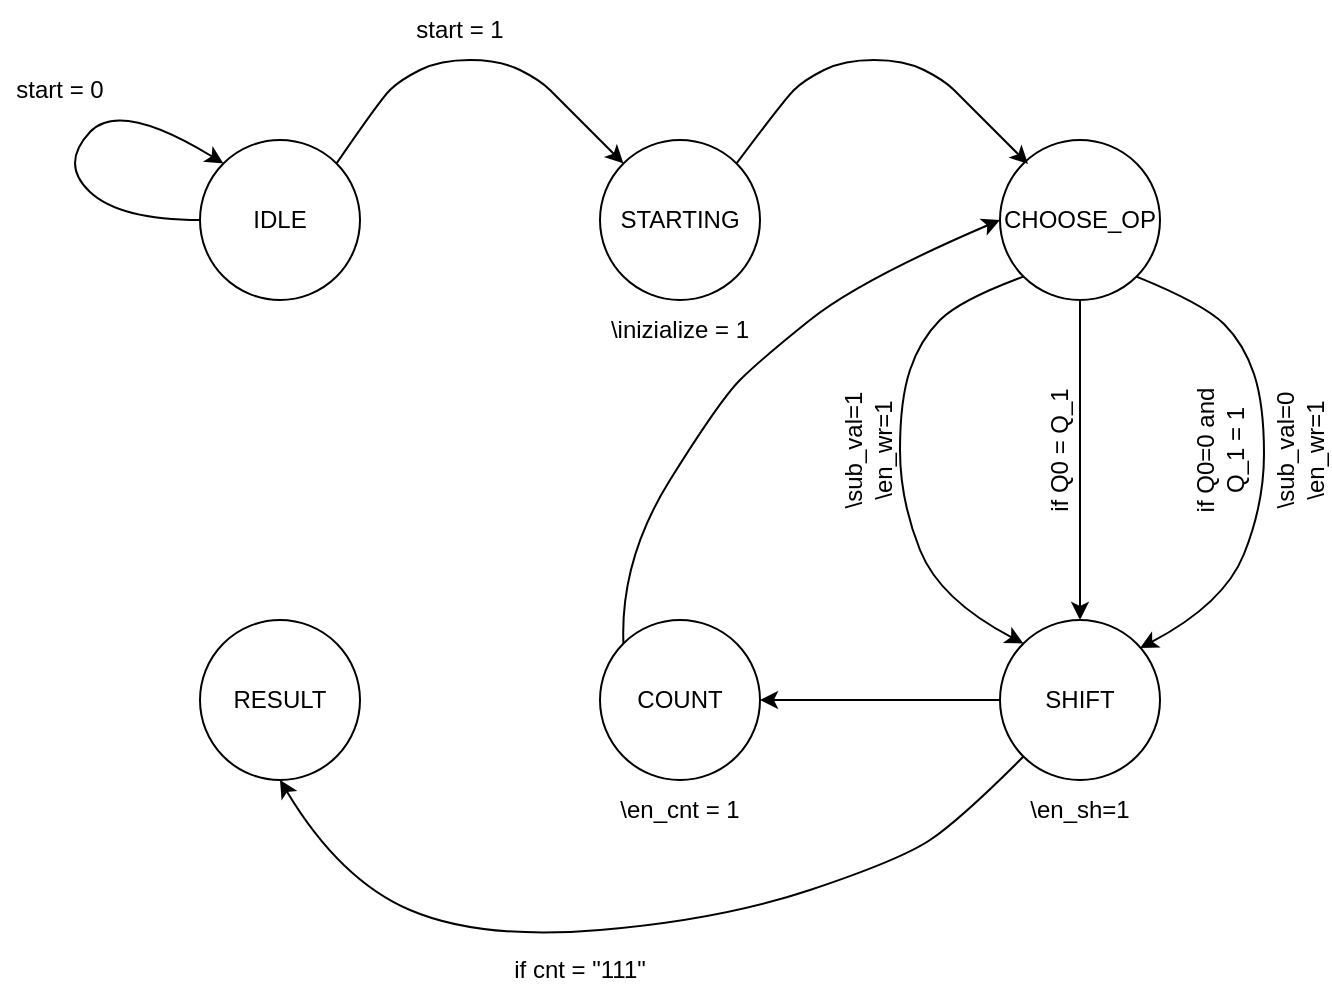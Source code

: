 <mxfile version="24.7.17">
  <diagram name="Pagina-1" id="RHqBtzNyWHxz7CpGyCgr">
    <mxGraphModel dx="1866" dy="1353" grid="1" gridSize="10" guides="1" tooltips="1" connect="1" arrows="1" fold="1" page="1" pageScale="1" pageWidth="827" pageHeight="1169" math="0" shadow="0">
      <root>
        <mxCell id="0" />
        <mxCell id="1" parent="0" />
        <mxCell id="SAJ4KtKkwH3J1SIO2Fwb-3" value="IDLE" style="ellipse;whiteSpace=wrap;html=1;aspect=fixed;" vertex="1" parent="1">
          <mxGeometry x="120" y="400" width="80" height="80" as="geometry" />
        </mxCell>
        <mxCell id="SAJ4KtKkwH3J1SIO2Fwb-4" value="STARTING" style="ellipse;whiteSpace=wrap;html=1;aspect=fixed;" vertex="1" parent="1">
          <mxGeometry x="320" y="400" width="80" height="80" as="geometry" />
        </mxCell>
        <mxCell id="SAJ4KtKkwH3J1SIO2Fwb-5" value="CHOOSE_OP" style="ellipse;whiteSpace=wrap;html=1;aspect=fixed;" vertex="1" parent="1">
          <mxGeometry x="520" y="400" width="80" height="80" as="geometry" />
        </mxCell>
        <mxCell id="SAJ4KtKkwH3J1SIO2Fwb-6" value="" style="curved=1;endArrow=classic;html=1;rounded=0;exitX=0;exitY=0.5;exitDx=0;exitDy=0;entryX=0;entryY=0;entryDx=0;entryDy=0;" edge="1" parent="1" source="SAJ4KtKkwH3J1SIO2Fwb-3" target="SAJ4KtKkwH3J1SIO2Fwb-3">
          <mxGeometry width="50" height="50" relative="1" as="geometry">
            <mxPoint x="480" y="530" as="sourcePoint" />
            <mxPoint x="530" y="480" as="targetPoint" />
            <Array as="points">
              <mxPoint x="80" y="440" />
              <mxPoint x="50" y="412" />
              <mxPoint x="80" y="380" />
            </Array>
          </mxGeometry>
        </mxCell>
        <mxCell id="SAJ4KtKkwH3J1SIO2Fwb-7" value="start = 0" style="text;html=1;align=center;verticalAlign=middle;whiteSpace=wrap;rounded=0;" vertex="1" parent="1">
          <mxGeometry x="20" y="360" width="60" height="30" as="geometry" />
        </mxCell>
        <mxCell id="SAJ4KtKkwH3J1SIO2Fwb-10" value="" style="curved=1;endArrow=classic;html=1;rounded=0;entryX=0;entryY=0;entryDx=0;entryDy=0;exitX=1;exitY=0;exitDx=0;exitDy=0;" edge="1" parent="1" source="SAJ4KtKkwH3J1SIO2Fwb-3" target="SAJ4KtKkwH3J1SIO2Fwb-4">
          <mxGeometry width="50" height="50" relative="1" as="geometry">
            <mxPoint x="280" y="430" as="sourcePoint" />
            <mxPoint x="330" y="380" as="targetPoint" />
            <Array as="points">
              <mxPoint x="210" y="380" />
              <mxPoint x="220" y="370" />
              <mxPoint x="240" y="360" />
              <mxPoint x="270" y="360" />
              <mxPoint x="290" y="370" />
              <mxPoint x="300" y="380" />
            </Array>
          </mxGeometry>
        </mxCell>
        <mxCell id="SAJ4KtKkwH3J1SIO2Fwb-11" value="start = 1" style="text;html=1;align=center;verticalAlign=middle;whiteSpace=wrap;rounded=0;" vertex="1" parent="1">
          <mxGeometry x="220" y="330" width="60" height="30" as="geometry" />
        </mxCell>
        <mxCell id="SAJ4KtKkwH3J1SIO2Fwb-12" value="" style="curved=1;endArrow=classic;html=1;rounded=0;entryX=0;entryY=0;entryDx=0;entryDy=0;exitX=1;exitY=0;exitDx=0;exitDy=0;" edge="1" parent="1" source="SAJ4KtKkwH3J1SIO2Fwb-4">
          <mxGeometry width="50" height="50" relative="1" as="geometry">
            <mxPoint x="390" y="410" as="sourcePoint" />
            <mxPoint x="534" y="412" as="targetPoint" />
            <Array as="points">
              <mxPoint x="412" y="380" />
              <mxPoint x="422" y="370" />
              <mxPoint x="442" y="360" />
              <mxPoint x="472" y="360" />
              <mxPoint x="492" y="370" />
              <mxPoint x="502" y="380" />
            </Array>
          </mxGeometry>
        </mxCell>
        <mxCell id="SAJ4KtKkwH3J1SIO2Fwb-13" value="\inizialize = 1" style="text;html=1;align=center;verticalAlign=middle;whiteSpace=wrap;rounded=0;" vertex="1" parent="1">
          <mxGeometry x="320" y="480" width="80" height="30" as="geometry" />
        </mxCell>
        <mxCell id="SAJ4KtKkwH3J1SIO2Fwb-14" value="SHIFT" style="ellipse;whiteSpace=wrap;html=1;aspect=fixed;" vertex="1" parent="1">
          <mxGeometry x="520" y="640" width="80" height="80" as="geometry" />
        </mxCell>
        <mxCell id="SAJ4KtKkwH3J1SIO2Fwb-15" value="" style="endArrow=classic;html=1;rounded=0;exitX=0.5;exitY=1;exitDx=0;exitDy=0;entryX=0.5;entryY=0;entryDx=0;entryDy=0;" edge="1" parent="1" source="SAJ4KtKkwH3J1SIO2Fwb-5" target="SAJ4KtKkwH3J1SIO2Fwb-14">
          <mxGeometry width="50" height="50" relative="1" as="geometry">
            <mxPoint x="360" y="640" as="sourcePoint" />
            <mxPoint x="410" y="590" as="targetPoint" />
          </mxGeometry>
        </mxCell>
        <mxCell id="SAJ4KtKkwH3J1SIO2Fwb-16" value="" style="curved=1;endArrow=classic;html=1;rounded=0;entryX=0;entryY=0;entryDx=0;entryDy=0;exitX=0;exitY=1;exitDx=0;exitDy=0;" edge="1" parent="1" source="SAJ4KtKkwH3J1SIO2Fwb-5" target="SAJ4KtKkwH3J1SIO2Fwb-14">
          <mxGeometry width="50" height="50" relative="1" as="geometry">
            <mxPoint x="500" y="550" as="sourcePoint" />
            <mxPoint x="531.716" y="661.716" as="targetPoint" />
            <Array as="points">
              <mxPoint x="500" y="480" />
              <mxPoint x="480" y="500" />
              <mxPoint x="470" y="530" />
              <mxPoint x="470" y="580" />
              <mxPoint x="490" y="630" />
            </Array>
          </mxGeometry>
        </mxCell>
        <mxCell id="SAJ4KtKkwH3J1SIO2Fwb-17" value="" style="curved=1;endArrow=classic;html=1;rounded=0;entryX=0;entryY=0;entryDx=0;entryDy=0;exitX=1;exitY=1;exitDx=0;exitDy=0;" edge="1" parent="1" source="SAJ4KtKkwH3J1SIO2Fwb-5">
          <mxGeometry width="50" height="50" relative="1" as="geometry">
            <mxPoint x="610" y="490" as="sourcePoint" />
            <mxPoint x="590" y="654" as="targetPoint" />
            <Array as="points">
              <mxPoint x="622" y="482" />
              <mxPoint x="642" y="502" />
              <mxPoint x="652" y="532" />
              <mxPoint x="652" y="582" />
              <mxPoint x="632" y="632" />
            </Array>
          </mxGeometry>
        </mxCell>
        <mxCell id="SAJ4KtKkwH3J1SIO2Fwb-18" value="if Q0 = Q_1" style="text;html=1;align=center;verticalAlign=middle;whiteSpace=wrap;rounded=0;rotation=-90;" vertex="1" parent="1">
          <mxGeometry x="510" y="540" width="80" height="30" as="geometry" />
        </mxCell>
        <mxCell id="SAJ4KtKkwH3J1SIO2Fwb-19" value="if cnt = &quot;111&quot;" style="text;html=1;align=center;verticalAlign=middle;whiteSpace=wrap;rounded=0;rotation=0;" vertex="1" parent="1">
          <mxGeometry x="270" y="800" width="80" height="30" as="geometry" />
        </mxCell>
        <mxCell id="SAJ4KtKkwH3J1SIO2Fwb-20" value="if Q0=0 and Q_1 = 1" style="text;html=1;align=center;verticalAlign=middle;whiteSpace=wrap;rounded=0;rotation=-90;" vertex="1" parent="1">
          <mxGeometry x="590" y="540" width="80" height="30" as="geometry" />
        </mxCell>
        <mxCell id="SAJ4KtKkwH3J1SIO2Fwb-21" value="\sub_val=1&lt;div&gt;\en_wr=1&lt;/div&gt;" style="text;html=1;align=center;verticalAlign=middle;whiteSpace=wrap;rounded=0;rotation=-90;" vertex="1" parent="1">
          <mxGeometry x="414" y="540" width="80" height="30" as="geometry" />
        </mxCell>
        <mxCell id="SAJ4KtKkwH3J1SIO2Fwb-22" value="\sub_val=0&lt;div&gt;\en_wr=1&lt;/div&gt;" style="text;html=1;align=center;verticalAlign=middle;whiteSpace=wrap;rounded=0;rotation=-90;" vertex="1" parent="1">
          <mxGeometry x="630" y="540" width="80" height="30" as="geometry" />
        </mxCell>
        <mxCell id="SAJ4KtKkwH3J1SIO2Fwb-23" value="COUNT" style="ellipse;whiteSpace=wrap;html=1;aspect=fixed;" vertex="1" parent="1">
          <mxGeometry x="320" y="640" width="80" height="80" as="geometry" />
        </mxCell>
        <mxCell id="SAJ4KtKkwH3J1SIO2Fwb-24" value="" style="curved=1;endArrow=classic;html=1;rounded=0;entryX=0.5;entryY=1;entryDx=0;entryDy=0;exitX=0;exitY=1;exitDx=0;exitDy=0;" edge="1" parent="1" source="SAJ4KtKkwH3J1SIO2Fwb-14" target="SAJ4KtKkwH3J1SIO2Fwb-26">
          <mxGeometry width="50" height="50" relative="1" as="geometry">
            <mxPoint x="420" y="770" as="sourcePoint" />
            <mxPoint x="470" y="720" as="targetPoint" />
            <Array as="points">
              <mxPoint x="500" y="740" />
              <mxPoint x="470" y="760" />
              <mxPoint x="380" y="790" />
              <mxPoint x="260" y="800" />
              <mxPoint x="190" y="770" />
            </Array>
          </mxGeometry>
        </mxCell>
        <mxCell id="SAJ4KtKkwH3J1SIO2Fwb-25" value="\en_sh=1" style="text;html=1;align=center;verticalAlign=middle;whiteSpace=wrap;rounded=0;rotation=0;" vertex="1" parent="1">
          <mxGeometry x="520" y="720" width="80" height="30" as="geometry" />
        </mxCell>
        <mxCell id="SAJ4KtKkwH3J1SIO2Fwb-26" value="RESULT" style="ellipse;whiteSpace=wrap;html=1;aspect=fixed;" vertex="1" parent="1">
          <mxGeometry x="120" y="640" width="80" height="80" as="geometry" />
        </mxCell>
        <mxCell id="SAJ4KtKkwH3J1SIO2Fwb-27" value="" style="curved=1;endArrow=classic;html=1;rounded=0;entryX=0;entryY=0.5;entryDx=0;entryDy=0;exitX=0;exitY=0;exitDx=0;exitDy=0;" edge="1" parent="1" source="SAJ4KtKkwH3J1SIO2Fwb-23" target="SAJ4KtKkwH3J1SIO2Fwb-5">
          <mxGeometry width="50" height="50" relative="1" as="geometry">
            <mxPoint x="334" y="709" as="sourcePoint" />
            <mxPoint x="190" y="709" as="targetPoint" />
            <Array as="points">
              <mxPoint x="330" y="610" />
              <mxPoint x="380" y="530" />
              <mxPoint x="400" y="510" />
              <mxPoint x="450" y="470" />
            </Array>
          </mxGeometry>
        </mxCell>
        <mxCell id="SAJ4KtKkwH3J1SIO2Fwb-28" value="" style="endArrow=classic;html=1;rounded=0;exitX=0;exitY=0.5;exitDx=0;exitDy=0;entryX=1;entryY=0.5;entryDx=0;entryDy=0;" edge="1" parent="1" source="SAJ4KtKkwH3J1SIO2Fwb-14" target="SAJ4KtKkwH3J1SIO2Fwb-23">
          <mxGeometry width="50" height="50" relative="1" as="geometry">
            <mxPoint x="240" y="690" as="sourcePoint" />
            <mxPoint x="290" y="640" as="targetPoint" />
          </mxGeometry>
        </mxCell>
        <mxCell id="SAJ4KtKkwH3J1SIO2Fwb-29" value="\en_cnt = 1" style="text;html=1;align=center;verticalAlign=middle;whiteSpace=wrap;rounded=0;" vertex="1" parent="1">
          <mxGeometry x="320" y="720" width="80" height="30" as="geometry" />
        </mxCell>
      </root>
    </mxGraphModel>
  </diagram>
</mxfile>
